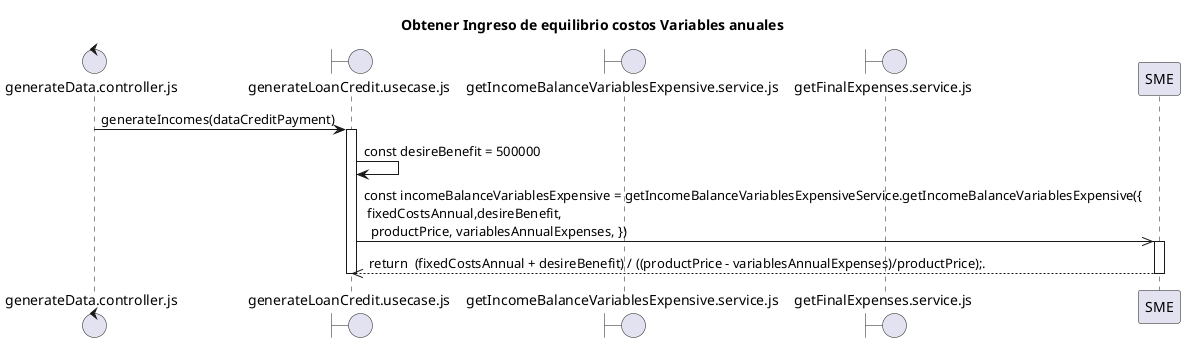 @startuml Obtener Ingreso de Equilibrio costos Variables anuales.plantuml
title "Obtener Ingreso de equilibrio costos Variables anuales"

control "generateData.controller.js" as C
boundary "generateLoanCredit.usecase.js" as UC
boundary "getIncomeBalanceVariablesExpensive.service.js" as SCDB
boundary "getFinalExpenses.service.js" as SCP

C -> UC: generateIncomes(dataCreditPayment)
activate UC
   UC -> UC: const desireBenefit = 500000
    UC ->> SME: const incomeBalanceVariablesExpensive = getIncomeBalanceVariablesExpensiveService.getIncomeBalanceVariablesExpensive({\n fixedCostsAnnual,desireBenefit,\n  productPrice, variablesAnnualExpenses, })
    activate SME
    SME -->> UC: return  (fixedCostsAnnual + desireBenefit) / ((productPrice - variablesAnnualExpenses)/productPrice);.
    deactivate SME
deactivate UC


@enduml